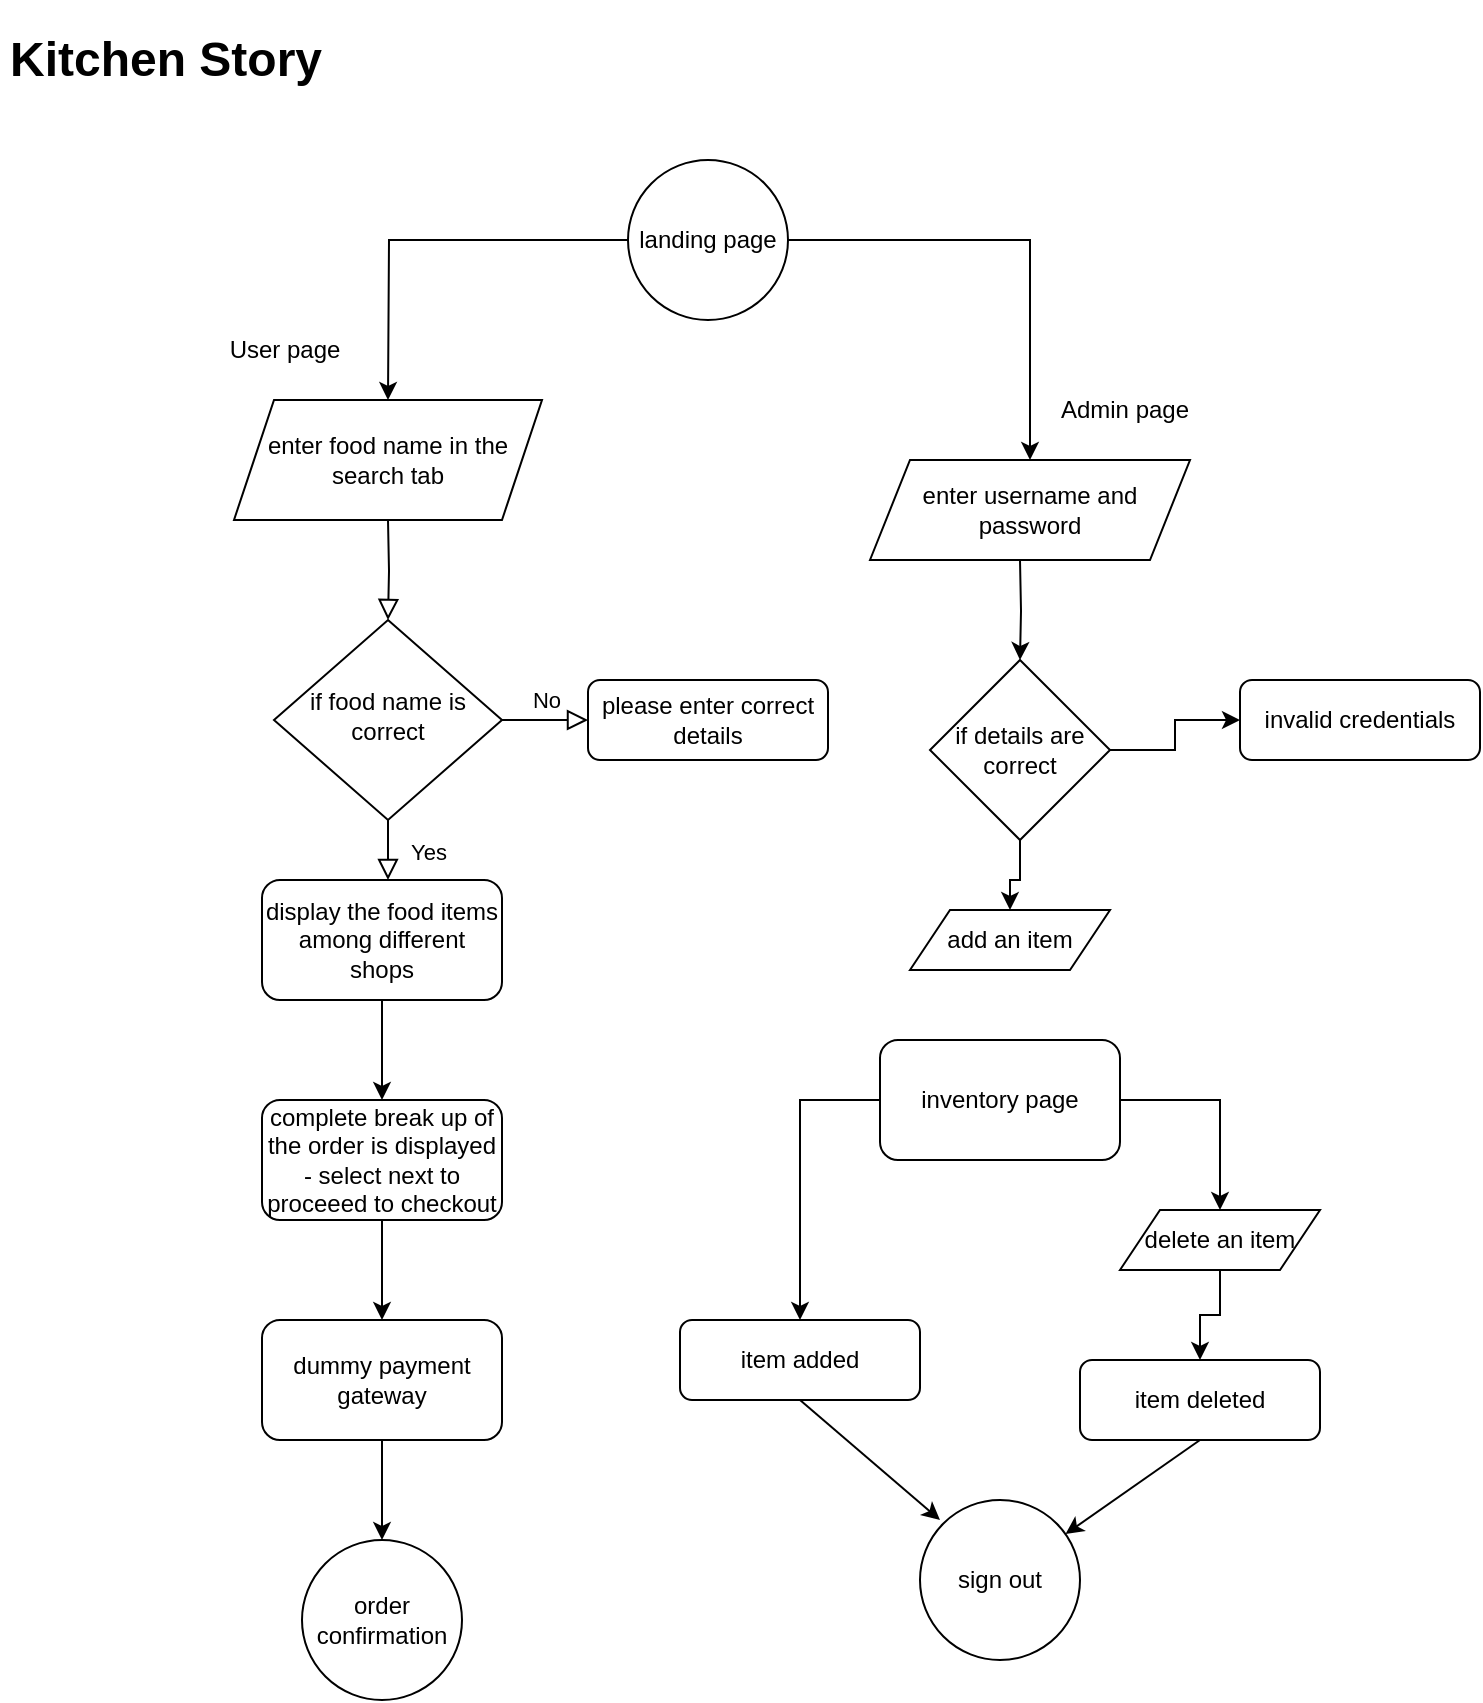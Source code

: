 <mxfile version="20.8.10" type="device"><diagram id="C5RBs43oDa-KdzZeNtuy" name="Page-1"><mxGraphModel dx="1114" dy="720" grid="1" gridSize="10" guides="1" tooltips="1" connect="1" arrows="1" fold="1" page="1" pageScale="1" pageWidth="827" pageHeight="1169" math="0" shadow="0"><root><mxCell id="WIyWlLk6GJQsqaUBKTNV-0"/><mxCell id="WIyWlLk6GJQsqaUBKTNV-1" parent="WIyWlLk6GJQsqaUBKTNV-0"/><mxCell id="WIyWlLk6GJQsqaUBKTNV-2" value="" style="rounded=0;html=1;jettySize=auto;orthogonalLoop=1;fontSize=11;endArrow=block;endFill=0;endSize=8;strokeWidth=1;shadow=0;labelBackgroundColor=none;edgeStyle=orthogonalEdgeStyle;" parent="WIyWlLk6GJQsqaUBKTNV-1" target="WIyWlLk6GJQsqaUBKTNV-6" edge="1"><mxGeometry relative="1" as="geometry"><mxPoint x="224" y="270" as="sourcePoint"/></mxGeometry></mxCell><mxCell id="WIyWlLk6GJQsqaUBKTNV-4" value="Yes" style="rounded=0;html=1;jettySize=auto;orthogonalLoop=1;fontSize=11;endArrow=block;endFill=0;endSize=8;strokeWidth=1;shadow=0;labelBackgroundColor=none;edgeStyle=orthogonalEdgeStyle;" parent="WIyWlLk6GJQsqaUBKTNV-1" source="WIyWlLk6GJQsqaUBKTNV-6" edge="1"><mxGeometry y="20" relative="1" as="geometry"><mxPoint as="offset"/><mxPoint x="224" y="450" as="targetPoint"/></mxGeometry></mxCell><mxCell id="WIyWlLk6GJQsqaUBKTNV-5" value="No" style="edgeStyle=orthogonalEdgeStyle;rounded=0;html=1;jettySize=auto;orthogonalLoop=1;fontSize=11;endArrow=block;endFill=0;endSize=8;strokeWidth=1;shadow=0;labelBackgroundColor=none;" parent="WIyWlLk6GJQsqaUBKTNV-1" source="WIyWlLk6GJQsqaUBKTNV-6" target="WIyWlLk6GJQsqaUBKTNV-7" edge="1"><mxGeometry y="10" relative="1" as="geometry"><mxPoint as="offset"/></mxGeometry></mxCell><mxCell id="WIyWlLk6GJQsqaUBKTNV-6" value="if food name is correct" style="rhombus;whiteSpace=wrap;html=1;shadow=0;fontFamily=Helvetica;fontSize=12;align=center;strokeWidth=1;spacing=6;spacingTop=-4;" parent="WIyWlLk6GJQsqaUBKTNV-1" vertex="1"><mxGeometry x="167" y="320" width="114" height="100" as="geometry"/></mxCell><mxCell id="WIyWlLk6GJQsqaUBKTNV-7" value="please enter correct details" style="rounded=1;whiteSpace=wrap;html=1;fontSize=12;glass=0;strokeWidth=1;shadow=0;" parent="WIyWlLk6GJQsqaUBKTNV-1" vertex="1"><mxGeometry x="324" y="350" width="120" height="40" as="geometry"/></mxCell><mxCell id="Qf5sz7guLc9-GNYokuXe-0" value="landing page" style="ellipse;whiteSpace=wrap;html=1;aspect=fixed;" parent="WIyWlLk6GJQsqaUBKTNV-1" vertex="1"><mxGeometry x="344" y="90" width="80" height="80" as="geometry"/></mxCell><mxCell id="Qf5sz7guLc9-GNYokuXe-12" value="" style="edgeStyle=orthogonalEdgeStyle;rounded=0;orthogonalLoop=1;jettySize=auto;html=1;" parent="WIyWlLk6GJQsqaUBKTNV-1" source="Qf5sz7guLc9-GNYokuXe-1" target="Qf5sz7guLc9-GNYokuXe-2" edge="1"><mxGeometry relative="1" as="geometry"/></mxCell><mxCell id="Qf5sz7guLc9-GNYokuXe-1" value="display the food items among different shops" style="rounded=1;whiteSpace=wrap;html=1;" parent="WIyWlLk6GJQsqaUBKTNV-1" vertex="1"><mxGeometry x="161" y="450" width="120" height="60" as="geometry"/></mxCell><mxCell id="Qf5sz7guLc9-GNYokuXe-13" value="" style="edgeStyle=orthogonalEdgeStyle;rounded=0;orthogonalLoop=1;jettySize=auto;html=1;" parent="WIyWlLk6GJQsqaUBKTNV-1" source="Qf5sz7guLc9-GNYokuXe-2" target="Qf5sz7guLc9-GNYokuXe-3" edge="1"><mxGeometry relative="1" as="geometry"/></mxCell><mxCell id="Qf5sz7guLc9-GNYokuXe-2" value="complete break up of the order is displayed - select next to proceeed to checkout" style="rounded=1;whiteSpace=wrap;html=1;" parent="WIyWlLk6GJQsqaUBKTNV-1" vertex="1"><mxGeometry x="161" y="560" width="120" height="60" as="geometry"/></mxCell><mxCell id="Qf5sz7guLc9-GNYokuXe-14" value="" style="edgeStyle=orthogonalEdgeStyle;rounded=0;orthogonalLoop=1;jettySize=auto;html=1;" parent="WIyWlLk6GJQsqaUBKTNV-1" source="Qf5sz7guLc9-GNYokuXe-3" target="Qf5sz7guLc9-GNYokuXe-4" edge="1"><mxGeometry relative="1" as="geometry"/></mxCell><mxCell id="Qf5sz7guLc9-GNYokuXe-3" value="dummy payment gateway" style="rounded=1;whiteSpace=wrap;html=1;" parent="WIyWlLk6GJQsqaUBKTNV-1" vertex="1"><mxGeometry x="161" y="670" width="120" height="60" as="geometry"/></mxCell><mxCell id="Qf5sz7guLc9-GNYokuXe-4" value="order confirmation" style="ellipse;whiteSpace=wrap;html=1;aspect=fixed;" parent="WIyWlLk6GJQsqaUBKTNV-1" vertex="1"><mxGeometry x="181" y="780" width="80" height="80" as="geometry"/></mxCell><mxCell id="Qf5sz7guLc9-GNYokuXe-15" value="" style="edgeStyle=orthogonalEdgeStyle;rounded=0;orthogonalLoop=1;jettySize=auto;html=1;" parent="WIyWlLk6GJQsqaUBKTNV-1" target="Qf5sz7guLc9-GNYokuXe-6" edge="1"><mxGeometry relative="1" as="geometry"><mxPoint x="540" y="290" as="sourcePoint"/></mxGeometry></mxCell><mxCell id="Qf5sz7guLc9-GNYokuXe-19" value="" style="edgeStyle=orthogonalEdgeStyle;rounded=0;orthogonalLoop=1;jettySize=auto;html=1;" parent="WIyWlLk6GJQsqaUBKTNV-1" source="Qf5sz7guLc9-GNYokuXe-6" target="Qf5sz7guLc9-GNYokuXe-8" edge="1"><mxGeometry relative="1" as="geometry"/></mxCell><mxCell id="bvUDGzoWuz3pSjMOwNSb-11" value="" style="edgeStyle=orthogonalEdgeStyle;rounded=0;orthogonalLoop=1;jettySize=auto;html=1;" edge="1" parent="WIyWlLk6GJQsqaUBKTNV-1" source="Qf5sz7guLc9-GNYokuXe-6" target="bvUDGzoWuz3pSjMOwNSb-9"><mxGeometry relative="1" as="geometry"/></mxCell><mxCell id="Qf5sz7guLc9-GNYokuXe-6" value="if details are correct" style="rhombus;whiteSpace=wrap;html=1;" parent="WIyWlLk6GJQsqaUBKTNV-1" vertex="1"><mxGeometry x="495" y="340" width="90" height="90" as="geometry"/></mxCell><mxCell id="Qf5sz7guLc9-GNYokuXe-8" value="invalid credentials" style="rounded=1;whiteSpace=wrap;html=1;fontSize=12;glass=0;strokeWidth=1;shadow=0;" parent="WIyWlLk6GJQsqaUBKTNV-1" vertex="1"><mxGeometry x="650" y="350" width="120" height="40" as="geometry"/></mxCell><mxCell id="Qf5sz7guLc9-GNYokuXe-11" value="sign out" style="ellipse;whiteSpace=wrap;html=1;aspect=fixed;" parent="WIyWlLk6GJQsqaUBKTNV-1" vertex="1"><mxGeometry x="490" y="760" width="80" height="80" as="geometry"/></mxCell><mxCell id="1RR1KUfUxj6adC_iJMiA-1" value="item added" style="rounded=1;whiteSpace=wrap;html=1;" parent="WIyWlLk6GJQsqaUBKTNV-1" vertex="1"><mxGeometry x="370" y="670" width="120" height="40" as="geometry"/></mxCell><mxCell id="1RR1KUfUxj6adC_iJMiA-4" value="item deleted" style="rounded=1;whiteSpace=wrap;html=1;" parent="WIyWlLk6GJQsqaUBKTNV-1" vertex="1"><mxGeometry x="570" y="690" width="120" height="40" as="geometry"/></mxCell><mxCell id="bvUDGzoWuz3pSjMOwNSb-0" value="" style="endArrow=classic;html=1;rounded=0;exitX=0;exitY=0.5;exitDx=0;exitDy=0;entryX=0.5;entryY=0;entryDx=0;entryDy=0;edgeStyle=orthogonalEdgeStyle;" edge="1" parent="WIyWlLk6GJQsqaUBKTNV-1" source="Qf5sz7guLc9-GNYokuXe-0"><mxGeometry width="50" height="50" relative="1" as="geometry"><mxPoint x="410" y="350" as="sourcePoint"/><mxPoint x="224" y="210" as="targetPoint"/></mxGeometry></mxCell><mxCell id="bvUDGzoWuz3pSjMOwNSb-1" value="" style="endArrow=classic;html=1;rounded=0;entryX=0.5;entryY=0;entryDx=0;entryDy=0;edgeStyle=orthogonalEdgeStyle;exitX=1;exitY=0.5;exitDx=0;exitDy=0;" edge="1" parent="WIyWlLk6GJQsqaUBKTNV-1" source="Qf5sz7guLc9-GNYokuXe-0" target="bvUDGzoWuz3pSjMOwNSb-8"><mxGeometry width="50" height="50" relative="1" as="geometry"><mxPoint x="470" y="130" as="sourcePoint"/><mxPoint x="547" y="230" as="targetPoint"/></mxGeometry></mxCell><mxCell id="bvUDGzoWuz3pSjMOwNSb-5" value="" style="endArrow=classic;html=1;rounded=0;exitX=0.5;exitY=1;exitDx=0;exitDy=0;" edge="1" parent="WIyWlLk6GJQsqaUBKTNV-1" source="1RR1KUfUxj6adC_iJMiA-1"><mxGeometry width="50" height="50" relative="1" as="geometry"><mxPoint x="410" y="650" as="sourcePoint"/><mxPoint x="500" y="770" as="targetPoint"/></mxGeometry></mxCell><mxCell id="bvUDGzoWuz3pSjMOwNSb-6" value="" style="endArrow=classic;html=1;rounded=0;exitX=0.5;exitY=1;exitDx=0;exitDy=0;" edge="1" parent="WIyWlLk6GJQsqaUBKTNV-1" source="1RR1KUfUxj6adC_iJMiA-4" target="Qf5sz7guLc9-GNYokuXe-11"><mxGeometry width="50" height="50" relative="1" as="geometry"><mxPoint x="410" y="650" as="sourcePoint"/><mxPoint x="460" y="600" as="targetPoint"/></mxGeometry></mxCell><mxCell id="bvUDGzoWuz3pSjMOwNSb-7" value="enter food name in the search tab" style="shape=parallelogram;perimeter=parallelogramPerimeter;whiteSpace=wrap;html=1;fixedSize=1;" vertex="1" parent="WIyWlLk6GJQsqaUBKTNV-1"><mxGeometry x="147" y="210" width="154" height="60" as="geometry"/></mxCell><mxCell id="bvUDGzoWuz3pSjMOwNSb-8" value="enter username and password" style="shape=parallelogram;perimeter=parallelogramPerimeter;whiteSpace=wrap;html=1;fixedSize=1;" vertex="1" parent="WIyWlLk6GJQsqaUBKTNV-1"><mxGeometry x="465" y="240" width="160" height="50" as="geometry"/></mxCell><mxCell id="bvUDGzoWuz3pSjMOwNSb-9" value="add an item" style="shape=parallelogram;perimeter=parallelogramPerimeter;whiteSpace=wrap;html=1;fixedSize=1;" vertex="1" parent="WIyWlLk6GJQsqaUBKTNV-1"><mxGeometry x="485" y="465" width="100" height="30" as="geometry"/></mxCell><mxCell id="bvUDGzoWuz3pSjMOwNSb-15" value="inventory page" style="rounded=1;whiteSpace=wrap;html=1;" vertex="1" parent="WIyWlLk6GJQsqaUBKTNV-1"><mxGeometry x="470" y="530" width="120" height="60" as="geometry"/></mxCell><mxCell id="bvUDGzoWuz3pSjMOwNSb-16" value="" style="endArrow=classic;html=1;rounded=0;entryX=0.5;entryY=0;entryDx=0;entryDy=0;exitX=0;exitY=0.5;exitDx=0;exitDy=0;edgeStyle=orthogonalEdgeStyle;" edge="1" parent="WIyWlLk6GJQsqaUBKTNV-1" source="bvUDGzoWuz3pSjMOwNSb-15" target="1RR1KUfUxj6adC_iJMiA-1"><mxGeometry width="50" height="50" relative="1" as="geometry"><mxPoint x="410" y="640" as="sourcePoint"/><mxPoint x="460" y="590" as="targetPoint"/></mxGeometry></mxCell><mxCell id="bvUDGzoWuz3pSjMOwNSb-19" value="" style="edgeStyle=orthogonalEdgeStyle;rounded=0;orthogonalLoop=1;jettySize=auto;html=1;" edge="1" parent="WIyWlLk6GJQsqaUBKTNV-1" source="bvUDGzoWuz3pSjMOwNSb-17" target="1RR1KUfUxj6adC_iJMiA-4"><mxGeometry relative="1" as="geometry"/></mxCell><mxCell id="bvUDGzoWuz3pSjMOwNSb-17" value="delete an item" style="shape=parallelogram;perimeter=parallelogramPerimeter;whiteSpace=wrap;html=1;fixedSize=1;" vertex="1" parent="WIyWlLk6GJQsqaUBKTNV-1"><mxGeometry x="590" y="615" width="100" height="30" as="geometry"/></mxCell><mxCell id="bvUDGzoWuz3pSjMOwNSb-18" value="" style="endArrow=classic;html=1;rounded=0;entryX=0.5;entryY=0;entryDx=0;entryDy=0;exitX=1;exitY=0.5;exitDx=0;exitDy=0;edgeStyle=orthogonalEdgeStyle;" edge="1" parent="WIyWlLk6GJQsqaUBKTNV-1" source="bvUDGzoWuz3pSjMOwNSb-15" target="bvUDGzoWuz3pSjMOwNSb-17"><mxGeometry width="50" height="50" relative="1" as="geometry"><mxPoint x="410" y="640" as="sourcePoint"/><mxPoint x="460" y="590" as="targetPoint"/></mxGeometry></mxCell><mxCell id="bvUDGzoWuz3pSjMOwNSb-20" value="Admin page" style="text;html=1;strokeColor=none;fillColor=none;align=center;verticalAlign=middle;whiteSpace=wrap;rounded=0;" vertex="1" parent="WIyWlLk6GJQsqaUBKTNV-1"><mxGeometry x="550" y="200" width="85" height="30" as="geometry"/></mxCell><mxCell id="bvUDGzoWuz3pSjMOwNSb-22" value="User page" style="text;html=1;strokeColor=none;fillColor=none;align=center;verticalAlign=middle;whiteSpace=wrap;rounded=0;" vertex="1" parent="WIyWlLk6GJQsqaUBKTNV-1"><mxGeometry x="130" y="170" width="85" height="30" as="geometry"/></mxCell><mxCell id="bvUDGzoWuz3pSjMOwNSb-23" value="&lt;h1&gt;Kitchen Story&lt;/h1&gt;" style="text;html=1;strokeColor=none;fillColor=none;spacing=5;spacingTop=-20;whiteSpace=wrap;overflow=hidden;rounded=0;" vertex="1" parent="WIyWlLk6GJQsqaUBKTNV-1"><mxGeometry x="30" y="20" width="190" height="120" as="geometry"/></mxCell></root></mxGraphModel></diagram></mxfile>